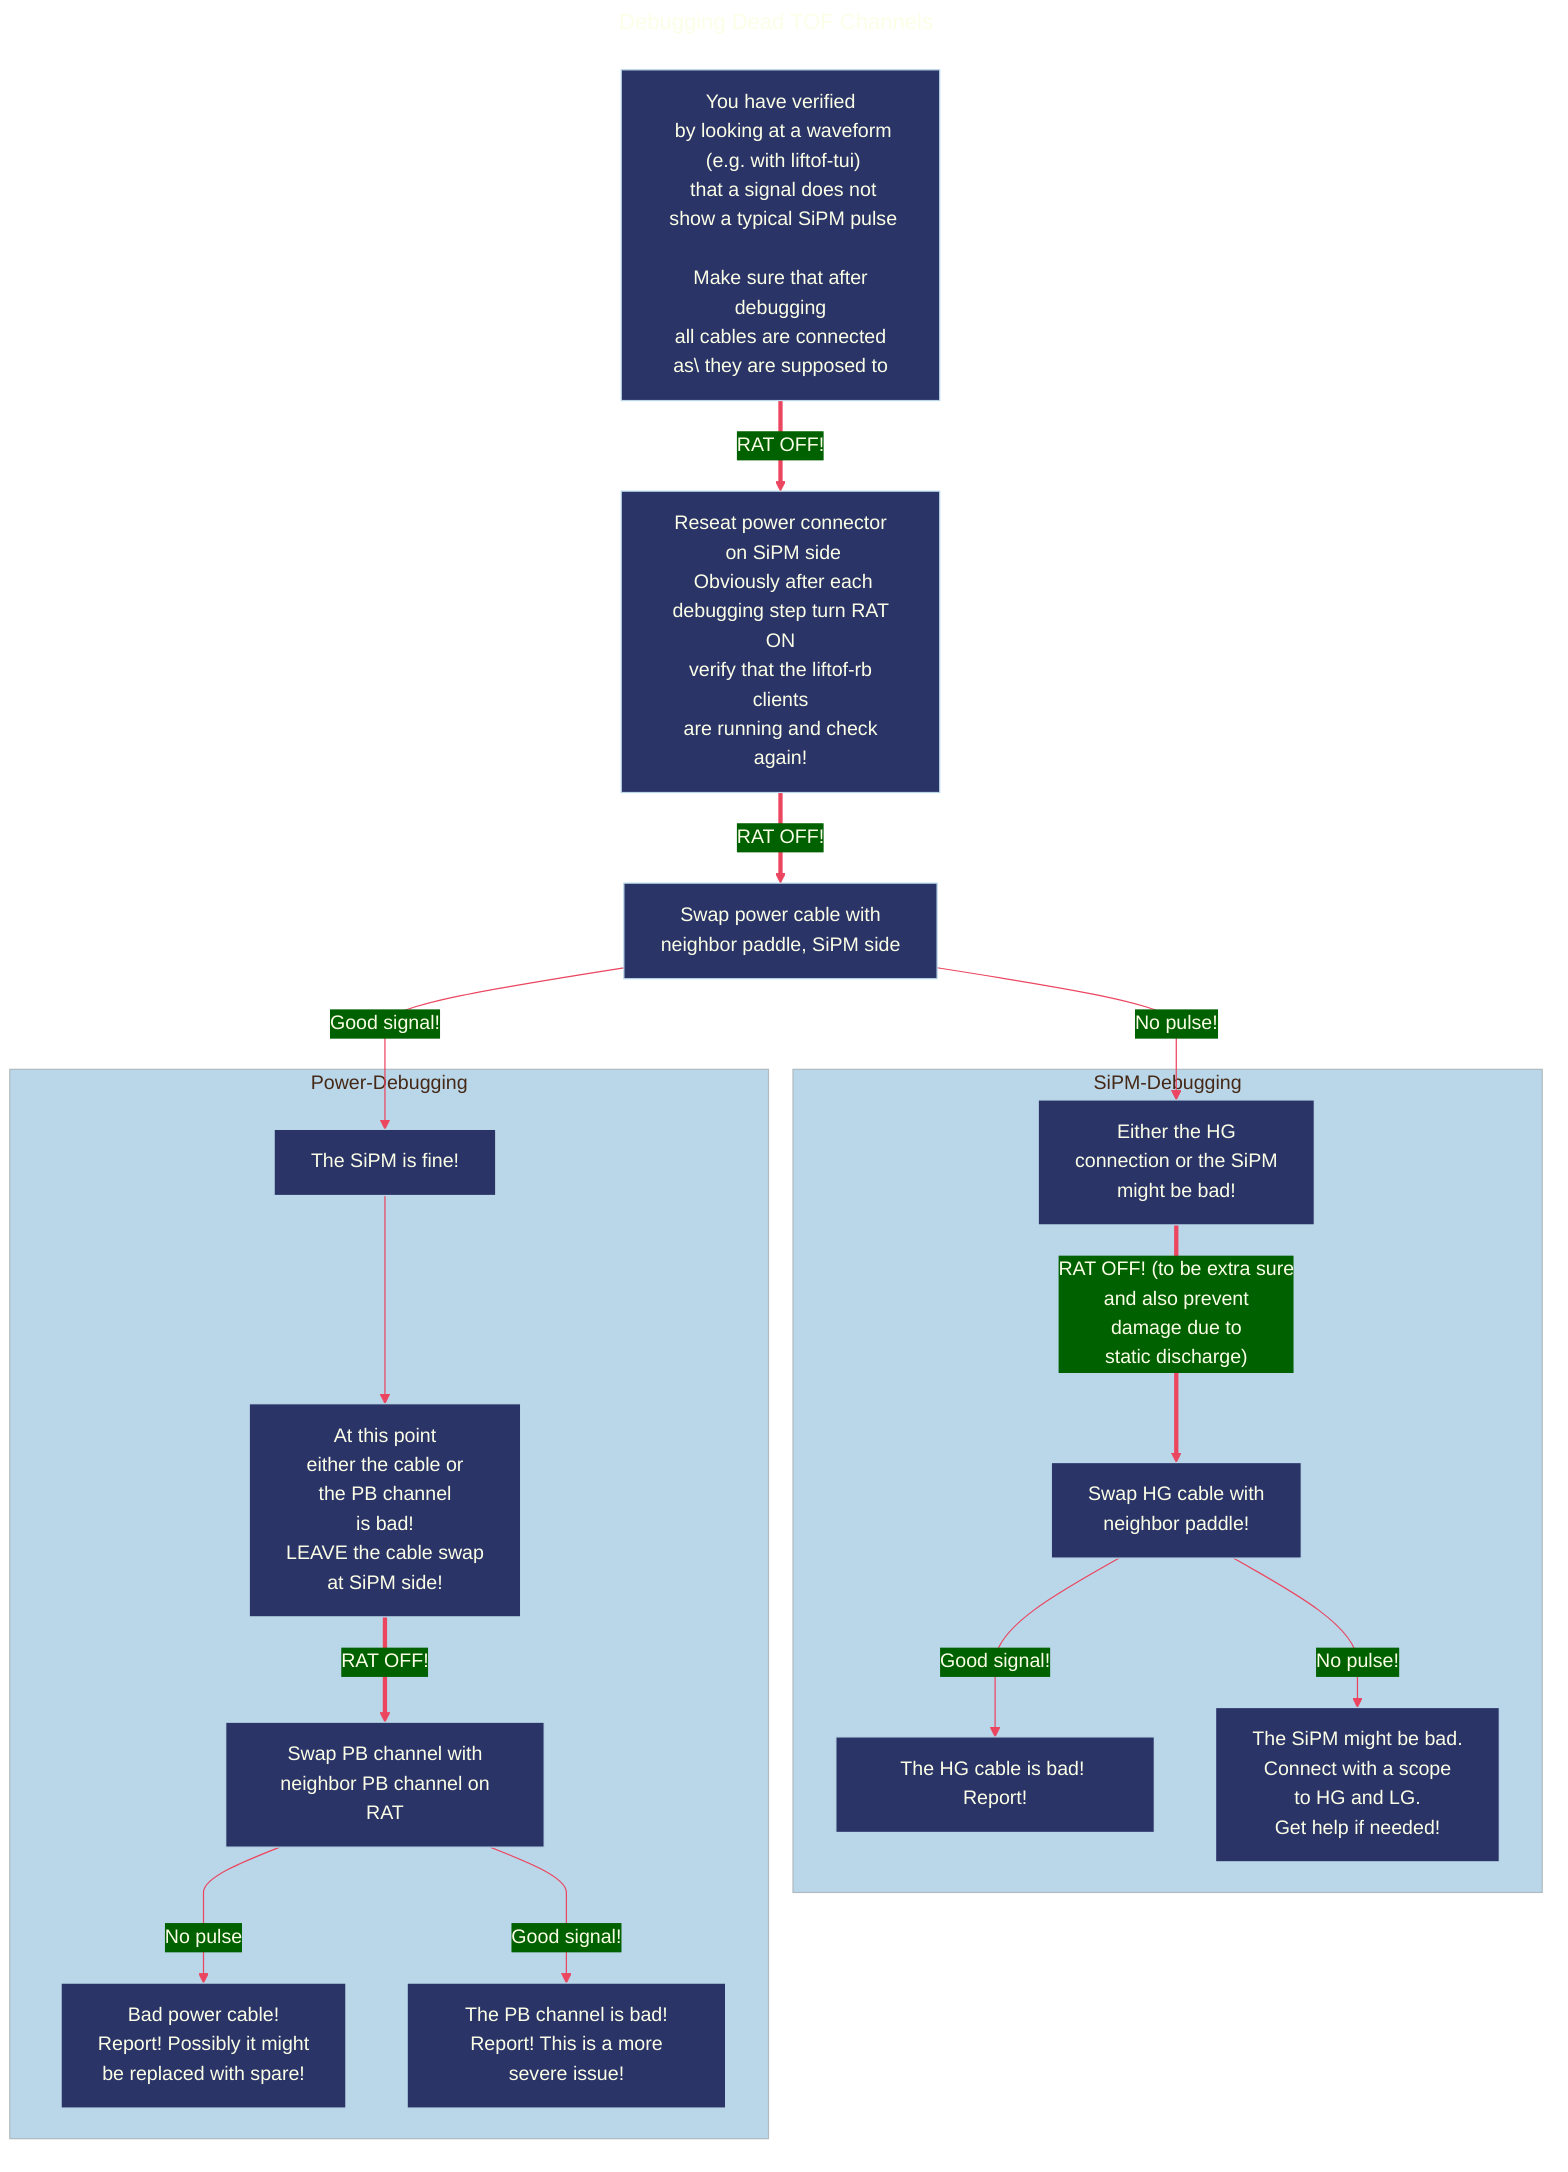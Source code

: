 ---
title: Debugging Dead TOF Channels
---
%%{
  init: {
    'flowchart': { 'curve': 'monotoneY' },
    'theme': 'base',
    'themeVariables': {
      'primaryColor': '#2B3467',
      'primaryTextColor': '#FCFFE7',
      'primaryBorderColor': '#BAD7E9',
      'lineColor': '#EB455F',
      'secondaryColor': '#006100',
      'tertiaryColor': '#BAD7E9'
    }
  }
}%%
flowchart TB
  START["You have verified\n by looking at a waveform\n (e.g. with liftof-tui)\n that a signal does not\n show a typical SiPM pulse\n\n Make sure that after debugging\n all cables are connected as\ they are supposed to"]== "RAT OFF!" ==>DBG1["Reseat power connector\n on SiPM side\n Obviously after each\n debugging step turn RAT ON\n verify that the liftof-rb clients\n are running and check again!"]
  DBG1== "RAT OFF!" ==> DBG2["Swap power cable with\n neighbor paddle, SiPM side"]
  DBG2-- "Good signal!"--> GOOD0["The SiPM is fine!"]
  DBG2-- "No pulse!"--> BAD0["Either the HG\n connection or the SiPM\n might be bad!"]
  subgraph SiPM-Debugging
  BAD0=="RAT OFF! (to be extra sure\n and also prevent\n damage due to\n static discharge)"==> SDBG1["Swap HG cable with\n neighbor paddle!"] 
  SDBG1--"Good signal!"-->SDBG2["The HG cable is bad! Report!"]
  SDBG1--"No pulse!"-->SDBG3["The SiPM might be bad.\n Connect with a scope\n to HG and LG.\n Get help if needed!"]
  end
  subgraph Power-Debugging  
  GOOD0-->NOTE0["At this point\n either the cable or\n the PB channel\n is bad!\n LEAVE the cable swap\n at SiPM side!"]
  NOTE0=="RAT OFF!"==> PDBG1["Swap PB channel with\n neighbor PB channel on RAT"]
  PDBG1--"No pulse"--> PDBG2["Bad power cable!\n Report! Possibly it might\n be replaced with spare!"]
  PDBG1--"Good signal!" --> PDBG3["The PB channel is bad!\n Report! This is a more severe issue!"]
  end